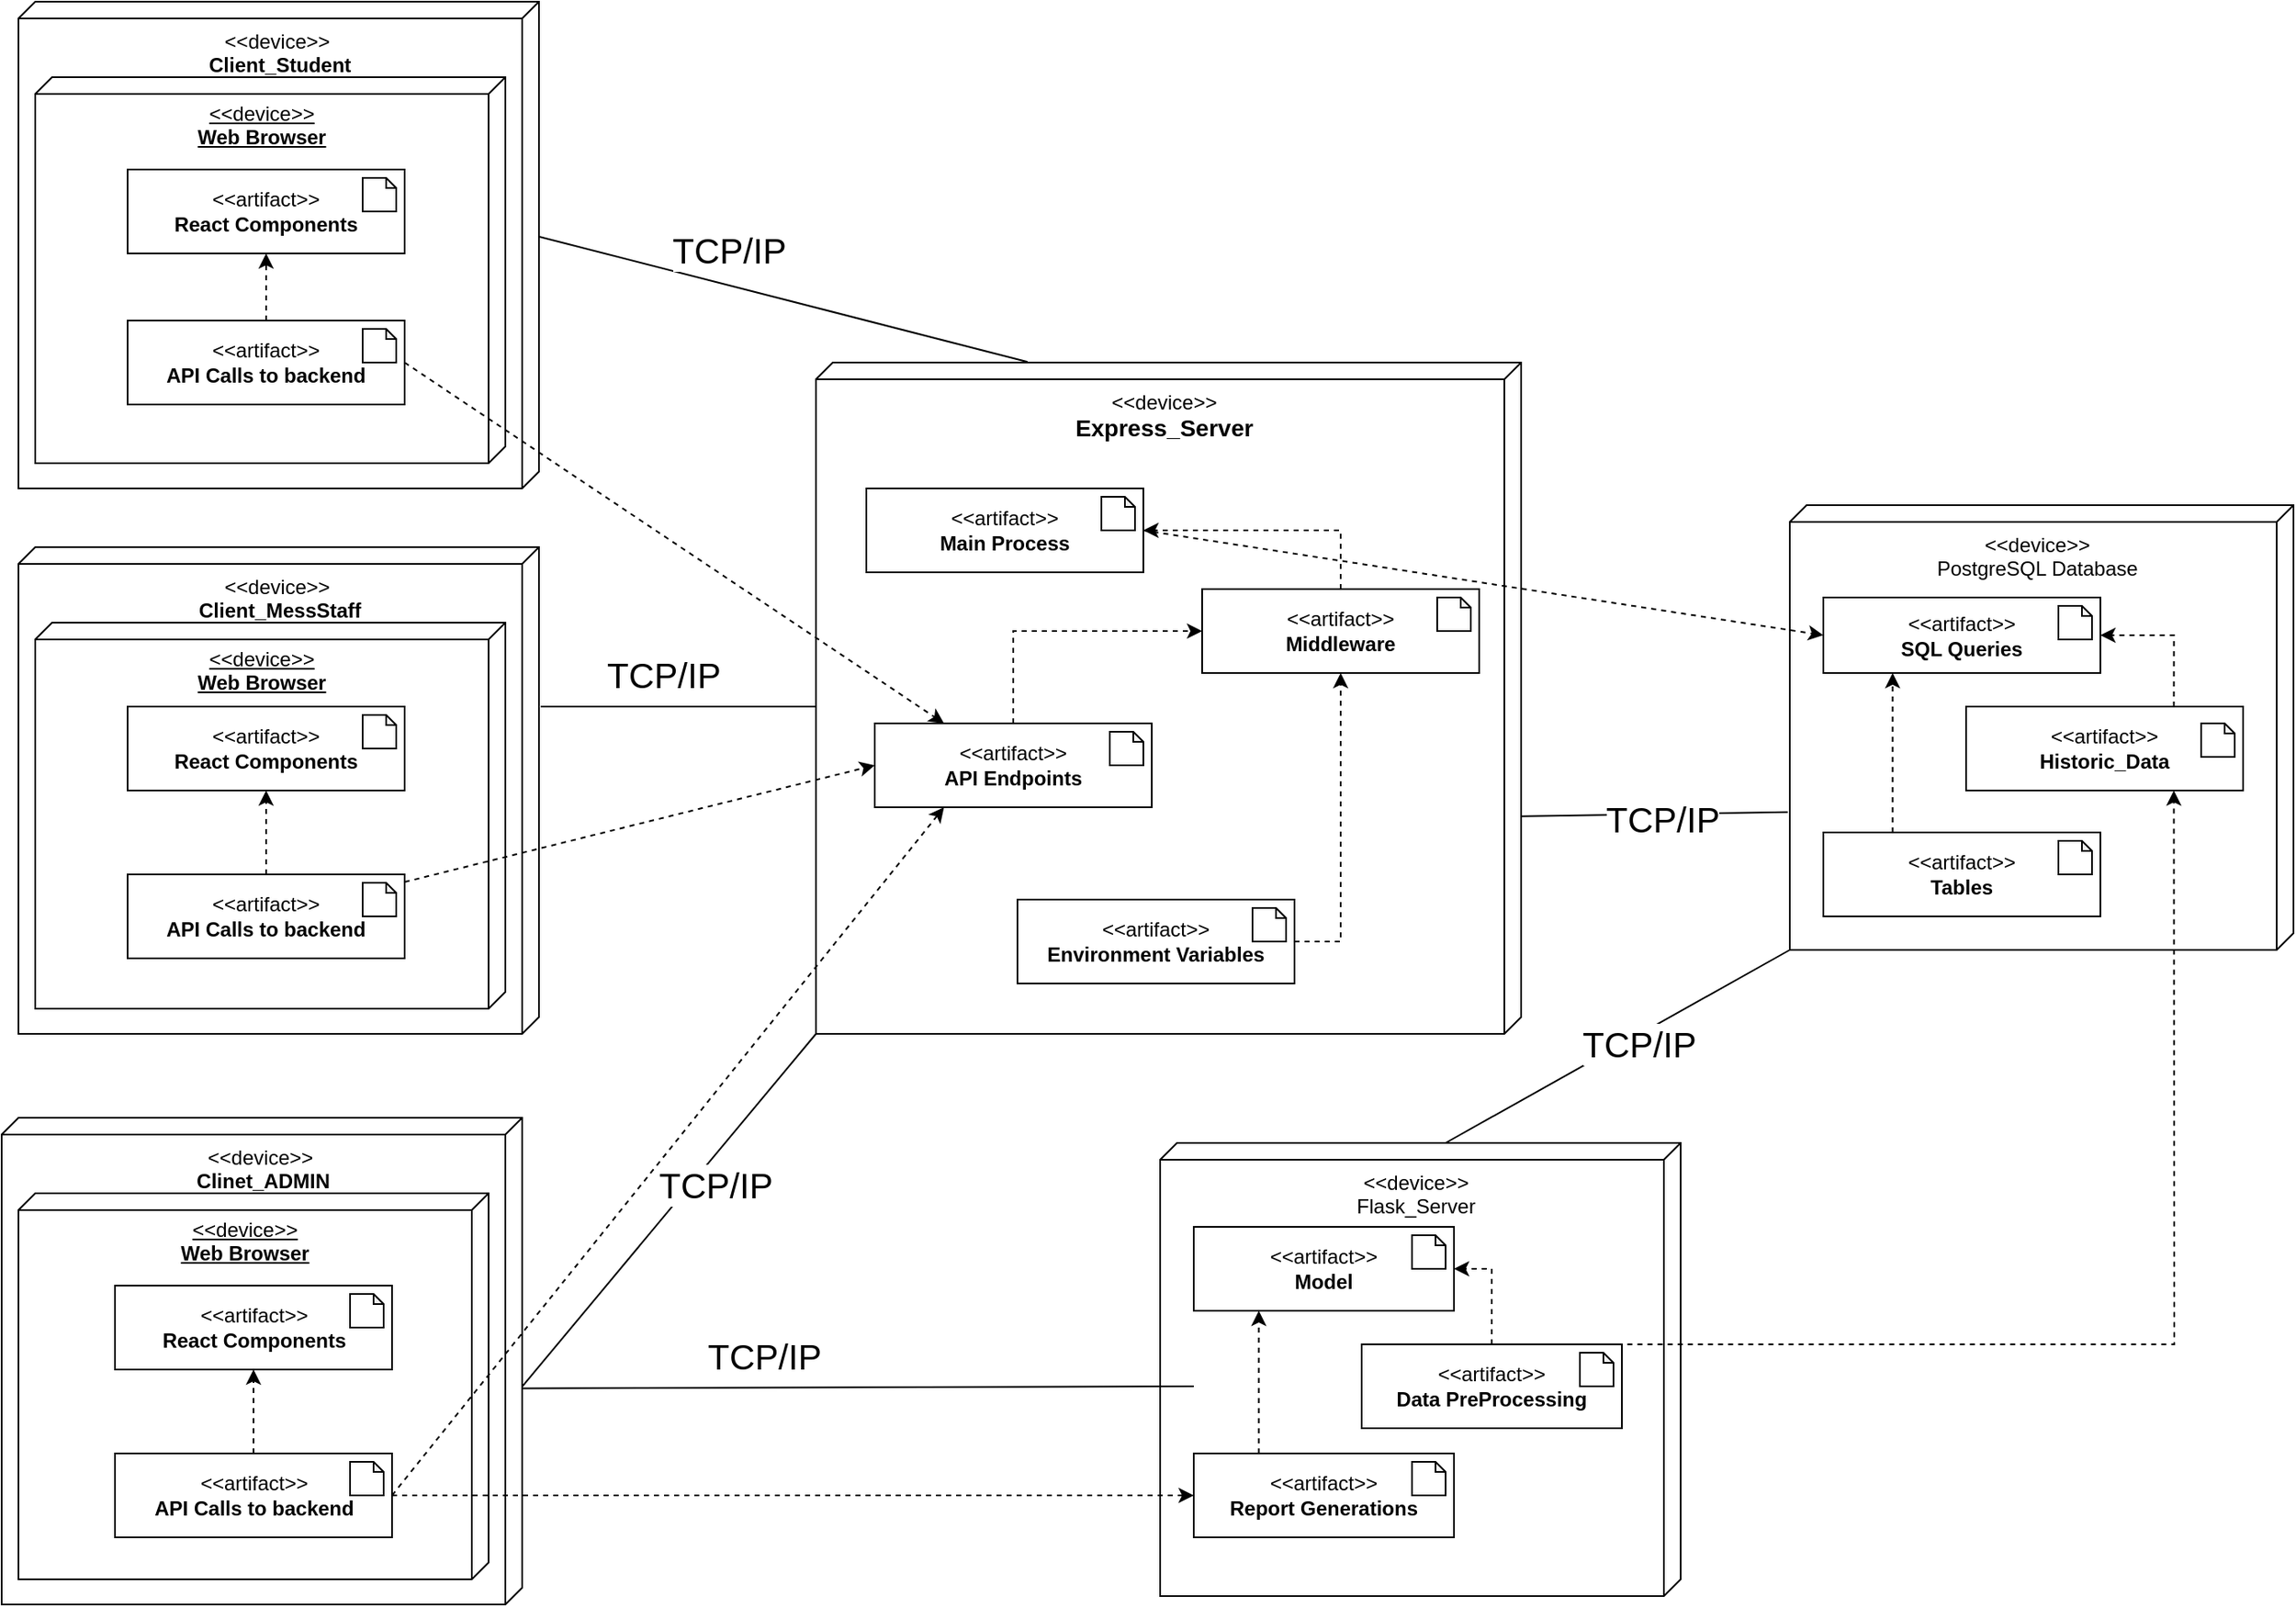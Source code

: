 <mxfile version="24.9.1">
  <diagram name="Page-1" id="gp0-262EAn9LANQahXFk">
    <mxGraphModel dx="1675" dy="991" grid="1" gridSize="5" guides="1" tooltips="1" connect="1" arrows="1" fold="1" page="0" pageScale="1" pageWidth="850" pageHeight="1100" math="0" shadow="0">
      <root>
        <mxCell id="0" />
        <mxCell id="1" parent="0" />
        <mxCell id="sMpZfSwaJNz6gbqCKryr-21" value="" style="group" vertex="1" connectable="0" parent="1">
          <mxGeometry x="115" y="55" width="310" height="405" as="geometry" />
        </mxCell>
        <mxCell id="sMpZfSwaJNz6gbqCKryr-1" value="&lt;div align=&quot;center&quot;&gt;&amp;nbsp;&amp;lt;&amp;lt;device&amp;gt;&amp;gt; &lt;br&gt;&lt;/div&gt;&lt;div align=&quot;center&quot;&gt;&lt;b&gt;&amp;nbsp; Client_Student&lt;/b&gt;&lt;/div&gt;" style="verticalAlign=top;align=center;shape=cube;size=10;direction=south;fontStyle=0;html=1;boundedLbl=1;spacingLeft=5;whiteSpace=wrap;" vertex="1" parent="sMpZfSwaJNz6gbqCKryr-21">
          <mxGeometry width="310" height="290" as="geometry" />
        </mxCell>
        <mxCell id="sMpZfSwaJNz6gbqCKryr-48" value="&lt;div align=&quot;center&quot;&gt;&amp;lt;&amp;lt;device&amp;gt;&amp;gt;&lt;/div&gt;&lt;div align=&quot;center&quot;&gt;&lt;b&gt;Web Browser&lt;/b&gt;&lt;br&gt;&lt;/div&gt;" style="verticalAlign=top;align=center;spacingTop=8;spacingLeft=2;spacingRight=12;shape=cube;size=10;direction=south;fontStyle=4;html=1;whiteSpace=wrap;" vertex="1" parent="sMpZfSwaJNz6gbqCKryr-21">
          <mxGeometry x="10" y="45" width="280" height="230" as="geometry" />
        </mxCell>
        <mxCell id="sMpZfSwaJNz6gbqCKryr-60" value="" style="group" vertex="1" connectable="0" parent="sMpZfSwaJNz6gbqCKryr-21">
          <mxGeometry x="65" y="100" width="165" height="50" as="geometry" />
        </mxCell>
        <mxCell id="sMpZfSwaJNz6gbqCKryr-14" value="&amp;lt;&amp;lt;artifact&amp;gt;&amp;gt;&lt;br&gt;&lt;div&gt;&lt;b&gt;React Components&lt;/b&gt;&lt;br&gt;&lt;/div&gt;" style="html=1;align=center;verticalAlign=middle;dashed=0;whiteSpace=wrap;" vertex="1" parent="sMpZfSwaJNz6gbqCKryr-60">
          <mxGeometry width="165" height="50" as="geometry" />
        </mxCell>
        <mxCell id="sMpZfSwaJNz6gbqCKryr-51" value="" style="shape=note;whiteSpace=wrap;html=1;backgroundOutline=1;darkOpacity=0.05;size=6;" vertex="1" parent="sMpZfSwaJNz6gbqCKryr-60">
          <mxGeometry x="140" y="5" width="20" height="20" as="geometry" />
        </mxCell>
        <mxCell id="sMpZfSwaJNz6gbqCKryr-76" value="" style="group" vertex="1" connectable="0" parent="sMpZfSwaJNz6gbqCKryr-21">
          <mxGeometry x="65" y="190" width="165" height="50" as="geometry" />
        </mxCell>
        <mxCell id="sMpZfSwaJNz6gbqCKryr-77" value="&amp;lt;&amp;lt;artifact&amp;gt;&amp;gt;&lt;br&gt;&lt;div&gt;&lt;b&gt;API Calls to backend&lt;/b&gt;&lt;br&gt;&lt;/div&gt;" style="html=1;align=center;verticalAlign=middle;dashed=0;whiteSpace=wrap;" vertex="1" parent="sMpZfSwaJNz6gbqCKryr-76">
          <mxGeometry width="165" height="50" as="geometry" />
        </mxCell>
        <mxCell id="sMpZfSwaJNz6gbqCKryr-78" value="" style="shape=note;whiteSpace=wrap;html=1;backgroundOutline=1;darkOpacity=0.05;size=6;" vertex="1" parent="sMpZfSwaJNz6gbqCKryr-76">
          <mxGeometry x="140" y="5" width="20" height="20" as="geometry" />
        </mxCell>
        <mxCell id="sMpZfSwaJNz6gbqCKryr-79" style="edgeStyle=orthogonalEdgeStyle;rounded=0;orthogonalLoop=1;jettySize=auto;html=1;dashed=1;" edge="1" parent="sMpZfSwaJNz6gbqCKryr-21" source="sMpZfSwaJNz6gbqCKryr-77" target="sMpZfSwaJNz6gbqCKryr-14">
          <mxGeometry relative="1" as="geometry" />
        </mxCell>
        <mxCell id="sMpZfSwaJNz6gbqCKryr-24" value="&amp;lt;&amp;lt;device&amp;gt;&amp;gt;&lt;br&gt;&lt;div&gt;&lt;b&gt;&lt;font style=&quot;font-size: 14px;&quot;&gt;Express_Server&lt;/font&gt;&lt;/b&gt;&lt;/div&gt;" style="verticalAlign=top;align=center;shape=cube;size=10;direction=south;fontStyle=0;html=1;boundedLbl=1;spacingLeft=5;whiteSpace=wrap;" vertex="1" parent="1">
          <mxGeometry x="590" y="270" width="420" height="400" as="geometry" />
        </mxCell>
        <mxCell id="sMpZfSwaJNz6gbqCKryr-104" value="" style="group" vertex="1" connectable="0" parent="sMpZfSwaJNz6gbqCKryr-24">
          <mxGeometry x="230" y="135" width="165" height="50" as="geometry" />
        </mxCell>
        <mxCell id="sMpZfSwaJNz6gbqCKryr-105" value="&amp;lt;&amp;lt;artifact&amp;gt;&amp;gt;&lt;br&gt;&lt;div&gt;&lt;b&gt;Middleware&lt;/b&gt;&lt;br&gt;&lt;/div&gt;" style="html=1;align=center;verticalAlign=middle;dashed=0;whiteSpace=wrap;" vertex="1" parent="sMpZfSwaJNz6gbqCKryr-104">
          <mxGeometry width="165" height="50" as="geometry" />
        </mxCell>
        <mxCell id="sMpZfSwaJNz6gbqCKryr-106" value="" style="shape=note;whiteSpace=wrap;html=1;backgroundOutline=1;darkOpacity=0.05;size=6;" vertex="1" parent="sMpZfSwaJNz6gbqCKryr-104">
          <mxGeometry x="140" y="5" width="20" height="20" as="geometry" />
        </mxCell>
        <mxCell id="sMpZfSwaJNz6gbqCKryr-107" value="" style="group" vertex="1" connectable="0" parent="sMpZfSwaJNz6gbqCKryr-24">
          <mxGeometry x="35" y="215" width="165" height="50" as="geometry" />
        </mxCell>
        <mxCell id="sMpZfSwaJNz6gbqCKryr-108" value="&amp;lt;&amp;lt;artifact&amp;gt;&amp;gt;&lt;br&gt;&lt;div&gt;&lt;b&gt;API Endpoints&lt;/b&gt;&lt;br&gt;&lt;/div&gt;" style="html=1;align=center;verticalAlign=middle;dashed=0;whiteSpace=wrap;" vertex="1" parent="sMpZfSwaJNz6gbqCKryr-107">
          <mxGeometry width="165" height="50" as="geometry" />
        </mxCell>
        <mxCell id="sMpZfSwaJNz6gbqCKryr-109" value="" style="shape=note;whiteSpace=wrap;html=1;backgroundOutline=1;darkOpacity=0.05;size=6;" vertex="1" parent="sMpZfSwaJNz6gbqCKryr-107">
          <mxGeometry x="140" y="5" width="20" height="20" as="geometry" />
        </mxCell>
        <mxCell id="sMpZfSwaJNz6gbqCKryr-110" value="" style="group" vertex="1" connectable="0" parent="sMpZfSwaJNz6gbqCKryr-24">
          <mxGeometry x="30" y="75" width="165" height="50" as="geometry" />
        </mxCell>
        <mxCell id="sMpZfSwaJNz6gbqCKryr-111" value="&amp;lt;&amp;lt;artifact&amp;gt;&amp;gt;&lt;br&gt;&lt;div&gt;Main Process&lt;br&gt;&lt;/div&gt;" style="html=1;align=center;verticalAlign=middle;dashed=0;whiteSpace=wrap;" vertex="1" parent="sMpZfSwaJNz6gbqCKryr-110">
          <mxGeometry width="165" height="50" as="geometry" />
        </mxCell>
        <mxCell id="sMpZfSwaJNz6gbqCKryr-112" value="" style="shape=note;whiteSpace=wrap;html=1;backgroundOutline=1;darkOpacity=0.05;size=6;" vertex="1" parent="sMpZfSwaJNz6gbqCKryr-110">
          <mxGeometry x="140" y="5" width="20" height="20" as="geometry" />
        </mxCell>
        <mxCell id="sMpZfSwaJNz6gbqCKryr-113" value="" style="group" vertex="1" connectable="0" parent="sMpZfSwaJNz6gbqCKryr-24">
          <mxGeometry x="120" y="320" width="165" height="50" as="geometry" />
        </mxCell>
        <mxCell id="sMpZfSwaJNz6gbqCKryr-114" value="&amp;lt;&amp;lt;artifact&amp;gt;&amp;gt;&lt;br&gt;&lt;div&gt;&lt;b&gt;Environment Variables&lt;/b&gt;&lt;br&gt;&lt;/div&gt;" style="html=1;align=center;verticalAlign=middle;dashed=0;whiteSpace=wrap;" vertex="1" parent="sMpZfSwaJNz6gbqCKryr-113">
          <mxGeometry width="165" height="50" as="geometry" />
        </mxCell>
        <mxCell id="sMpZfSwaJNz6gbqCKryr-115" value="" style="shape=note;whiteSpace=wrap;html=1;backgroundOutline=1;darkOpacity=0.05;size=6;" vertex="1" parent="sMpZfSwaJNz6gbqCKryr-113">
          <mxGeometry x="140" y="5" width="20" height="20" as="geometry" />
        </mxCell>
        <mxCell id="sMpZfSwaJNz6gbqCKryr-117" style="edgeStyle=orthogonalEdgeStyle;rounded=0;orthogonalLoop=1;jettySize=auto;html=1;exitX=0.5;exitY=0;exitDx=0;exitDy=0;entryX=1;entryY=0.5;entryDx=0;entryDy=0;dashed=1;" edge="1" parent="sMpZfSwaJNz6gbqCKryr-24" source="sMpZfSwaJNz6gbqCKryr-105" target="sMpZfSwaJNz6gbqCKryr-111">
          <mxGeometry relative="1" as="geometry" />
        </mxCell>
        <mxCell id="sMpZfSwaJNz6gbqCKryr-118" style="edgeStyle=orthogonalEdgeStyle;rounded=0;orthogonalLoop=1;jettySize=auto;html=1;entryX=0;entryY=0.5;entryDx=0;entryDy=0;dashed=1;" edge="1" parent="sMpZfSwaJNz6gbqCKryr-24" source="sMpZfSwaJNz6gbqCKryr-108" target="sMpZfSwaJNz6gbqCKryr-105">
          <mxGeometry relative="1" as="geometry">
            <Array as="points">
              <mxPoint x="118" y="160" />
            </Array>
          </mxGeometry>
        </mxCell>
        <mxCell id="sMpZfSwaJNz6gbqCKryr-122" style="edgeStyle=orthogonalEdgeStyle;rounded=0;orthogonalLoop=1;jettySize=auto;html=1;entryX=0.5;entryY=1;entryDx=0;entryDy=0;exitX=1;exitY=0.5;exitDx=0;exitDy=0;dashed=1;" edge="1" parent="sMpZfSwaJNz6gbqCKryr-24" source="sMpZfSwaJNz6gbqCKryr-114" target="sMpZfSwaJNz6gbqCKryr-105">
          <mxGeometry relative="1" as="geometry" />
        </mxCell>
        <mxCell id="sMpZfSwaJNz6gbqCKryr-26" value="&amp;lt;&amp;lt;device&amp;gt;&amp;gt;&lt;br&gt;&lt;div&gt;Flask_Server&lt;/div&gt;" style="verticalAlign=top;align=center;shape=cube;size=10;direction=south;fontStyle=0;html=1;boundedLbl=1;spacingLeft=5;whiteSpace=wrap;" vertex="1" parent="1">
          <mxGeometry x="795" y="735" width="310" height="270" as="geometry" />
        </mxCell>
        <mxCell id="sMpZfSwaJNz6gbqCKryr-30" value="&amp;lt;&amp;lt;device&amp;gt;&amp;gt;&lt;br&gt;&lt;div&gt;PostgreSQL Database&lt;/div&gt;" style="verticalAlign=top;align=center;shape=cube;size=10;direction=south;fontStyle=0;html=1;boundedLbl=1;spacingLeft=5;whiteSpace=wrap;" vertex="1" parent="1">
          <mxGeometry x="1170" y="355" width="300" height="265" as="geometry" />
        </mxCell>
        <mxCell id="sMpZfSwaJNz6gbqCKryr-34" value="" style="endArrow=none;html=1;rounded=0;entryX=0;entryY=0;entryDx=140;entryDy=0;entryPerimeter=0;exitX=-0.001;exitY=0.7;exitDx=0;exitDy=0;exitPerimeter=0;" edge="1" parent="1" source="sMpZfSwaJNz6gbqCKryr-24" target="sMpZfSwaJNz6gbqCKryr-1">
          <mxGeometry width="50" height="50" relative="1" as="geometry">
            <mxPoint x="970" y="120" as="sourcePoint" />
            <mxPoint x="1020" y="70" as="targetPoint" />
          </mxGeometry>
        </mxCell>
        <mxCell id="sMpZfSwaJNz6gbqCKryr-35" value="&lt;font style=&quot;font-size: 21px;&quot;&gt;TCP/IP&lt;/font&gt;" style="edgeLabel;html=1;align=center;verticalAlign=middle;resizable=0;points=[];" vertex="1" connectable="0" parent="sMpZfSwaJNz6gbqCKryr-34">
          <mxGeometry x="-0.432" y="4" relative="1" as="geometry">
            <mxPoint x="-94" y="-49" as="offset" />
          </mxGeometry>
        </mxCell>
        <mxCell id="sMpZfSwaJNz6gbqCKryr-36" value="" style="endArrow=none;html=1;rounded=0;entryX=0.559;entryY=0.005;entryDx=0;entryDy=0;entryPerimeter=0;exitX=1;exitY=1;exitDx=0;exitDy=0;exitPerimeter=0;" edge="1" parent="1" source="sMpZfSwaJNz6gbqCKryr-24" target="sMpZfSwaJNz6gbqCKryr-71">
          <mxGeometry width="50" height="50" relative="1" as="geometry">
            <mxPoint x="730" y="1000" as="sourcePoint" />
            <mxPoint x="430" y="880" as="targetPoint" />
          </mxGeometry>
        </mxCell>
        <mxCell id="sMpZfSwaJNz6gbqCKryr-37" value="&lt;font style=&quot;font-size: 21px;&quot;&gt;TCP/IP&lt;/font&gt;" style="edgeLabel;html=1;align=center;verticalAlign=middle;resizable=0;points=[];" vertex="1" connectable="0" parent="sMpZfSwaJNz6gbqCKryr-36">
          <mxGeometry x="-0.432" y="4" relative="1" as="geometry">
            <mxPoint x="-13" y="27" as="offset" />
          </mxGeometry>
        </mxCell>
        <mxCell id="sMpZfSwaJNz6gbqCKryr-38" value="" style="endArrow=none;html=1;rounded=0;exitX=0;exitY=0;exitDx=205;exitDy=420;exitPerimeter=0;" edge="1" parent="1" source="sMpZfSwaJNz6gbqCKryr-24">
          <mxGeometry width="50" height="50" relative="1" as="geometry">
            <mxPoint x="710" y="350" as="sourcePoint" />
            <mxPoint x="426" y="475" as="targetPoint" />
          </mxGeometry>
        </mxCell>
        <mxCell id="sMpZfSwaJNz6gbqCKryr-39" value="&lt;font style=&quot;font-size: 21px;&quot;&gt;TCP/IP&lt;/font&gt;" style="edgeLabel;html=1;align=center;verticalAlign=middle;resizable=0;points=[];" vertex="1" connectable="0" parent="sMpZfSwaJNz6gbqCKryr-38">
          <mxGeometry x="-0.432" y="4" relative="1" as="geometry">
            <mxPoint x="-45" y="-23" as="offset" />
          </mxGeometry>
        </mxCell>
        <mxCell id="sMpZfSwaJNz6gbqCKryr-40" value="" style="endArrow=none;html=1;rounded=0;entryX=0.676;entryY=0;entryDx=0;entryDy=0;entryPerimeter=0;exitX=0.69;exitY=1.004;exitDx=0;exitDy=0;exitPerimeter=0;" edge="1" parent="1" source="sMpZfSwaJNz6gbqCKryr-30" target="sMpZfSwaJNz6gbqCKryr-24">
          <mxGeometry width="50" height="50" relative="1" as="geometry">
            <mxPoint x="1180" y="360" as="sourcePoint" />
            <mxPoint x="950" y="80" as="targetPoint" />
          </mxGeometry>
        </mxCell>
        <mxCell id="sMpZfSwaJNz6gbqCKryr-41" value="&lt;font style=&quot;font-size: 21px;&quot;&gt;TCP/IP&lt;/font&gt;" style="edgeLabel;html=1;align=center;verticalAlign=middle;resizable=0;points=[];" vertex="1" connectable="0" parent="sMpZfSwaJNz6gbqCKryr-40">
          <mxGeometry x="-0.432" y="4" relative="1" as="geometry">
            <mxPoint x="-30" y="-1" as="offset" />
          </mxGeometry>
        </mxCell>
        <mxCell id="sMpZfSwaJNz6gbqCKryr-42" value="" style="endArrow=none;html=1;rounded=0;entryX=0.556;entryY=0.003;entryDx=0;entryDy=0;entryPerimeter=0;exitX=0;exitY=0;exitDx=145;exitDy=290;exitPerimeter=0;" edge="1" parent="1" source="sMpZfSwaJNz6gbqCKryr-26" target="sMpZfSwaJNz6gbqCKryr-71">
          <mxGeometry width="50" height="50" relative="1" as="geometry">
            <mxPoint x="730" y="370" as="sourcePoint" />
            <mxPoint x="430" y="880" as="targetPoint" />
          </mxGeometry>
        </mxCell>
        <mxCell id="sMpZfSwaJNz6gbqCKryr-43" value="&lt;font style=&quot;font-size: 21px;&quot;&gt;TCP/IP&lt;/font&gt;" style="edgeLabel;html=1;align=center;verticalAlign=middle;resizable=0;points=[];" vertex="1" connectable="0" parent="sMpZfSwaJNz6gbqCKryr-42">
          <mxGeometry x="-0.432" y="4" relative="1" as="geometry">
            <mxPoint x="-142" y="-23" as="offset" />
          </mxGeometry>
        </mxCell>
        <mxCell id="sMpZfSwaJNz6gbqCKryr-44" value="" style="endArrow=none;html=1;rounded=0;entryX=0;entryY=0;entryDx=0;entryDy=140;entryPerimeter=0;exitX=1;exitY=1;exitDx=0;exitDy=0;exitPerimeter=0;" edge="1" parent="1" source="sMpZfSwaJNz6gbqCKryr-30" target="sMpZfSwaJNz6gbqCKryr-26">
          <mxGeometry width="50" height="50" relative="1" as="geometry">
            <mxPoint x="740" y="380" as="sourcePoint" />
            <mxPoint x="480" y="270" as="targetPoint" />
          </mxGeometry>
        </mxCell>
        <mxCell id="sMpZfSwaJNz6gbqCKryr-45" value="&lt;font style=&quot;font-size: 21px;&quot;&gt;TCP/IP&lt;/font&gt;" style="edgeLabel;html=1;align=center;verticalAlign=middle;resizable=0;points=[];" vertex="1" connectable="0" parent="sMpZfSwaJNz6gbqCKryr-44">
          <mxGeometry x="-0.432" y="4" relative="1" as="geometry">
            <mxPoint x="-34" y="19" as="offset" />
          </mxGeometry>
        </mxCell>
        <mxCell id="sMpZfSwaJNz6gbqCKryr-61" value="&lt;div align=&quot;center&quot;&gt;&amp;nbsp;&amp;lt;&amp;lt;device&amp;gt;&amp;gt; &lt;br&gt;&lt;/div&gt;&lt;div align=&quot;center&quot;&gt;&lt;b&gt;&amp;nbsp; Client_MessStaff&lt;/b&gt;&lt;/div&gt;" style="verticalAlign=top;align=center;shape=cube;size=10;direction=south;fontStyle=0;html=1;boundedLbl=1;spacingLeft=5;whiteSpace=wrap;" vertex="1" parent="1">
          <mxGeometry x="115" y="380" width="310" height="290" as="geometry" />
        </mxCell>
        <mxCell id="sMpZfSwaJNz6gbqCKryr-62" value="&lt;div align=&quot;center&quot;&gt;&amp;lt;&amp;lt;device&amp;gt;&amp;gt;&lt;/div&gt;&lt;div align=&quot;center&quot;&gt;&lt;b&gt;Web Browser&lt;/b&gt;&lt;br&gt;&lt;/div&gt;" style="verticalAlign=top;align=center;spacingTop=8;spacingLeft=2;spacingRight=12;shape=cube;size=10;direction=south;fontStyle=4;html=1;whiteSpace=wrap;" vertex="1" parent="1">
          <mxGeometry x="125" y="425" width="280" height="230" as="geometry" />
        </mxCell>
        <mxCell id="sMpZfSwaJNz6gbqCKryr-63" value="" style="group" vertex="1" connectable="0" parent="1">
          <mxGeometry x="180" y="480" width="165" height="50" as="geometry" />
        </mxCell>
        <mxCell id="sMpZfSwaJNz6gbqCKryr-65" value="" style="shape=note;whiteSpace=wrap;html=1;backgroundOutline=1;darkOpacity=0.05;size=6;" vertex="1" parent="sMpZfSwaJNz6gbqCKryr-63">
          <mxGeometry x="142.5" y="5" width="20" height="20" as="geometry" />
        </mxCell>
        <mxCell id="sMpZfSwaJNz6gbqCKryr-71" value="&lt;div align=&quot;center&quot;&gt;&amp;nbsp;&amp;lt;&amp;lt;device&amp;gt;&amp;gt; &lt;br&gt;&lt;/div&gt;&lt;div align=&quot;center&quot;&gt;&lt;b&gt;&amp;nbsp; Clinet_ADMIN&lt;/b&gt;&lt;br&gt;&lt;/div&gt;" style="verticalAlign=top;align=center;shape=cube;size=10;direction=south;fontStyle=0;html=1;boundedLbl=1;spacingLeft=5;whiteSpace=wrap;" vertex="1" parent="1">
          <mxGeometry x="105" y="720" width="310" height="290" as="geometry" />
        </mxCell>
        <mxCell id="sMpZfSwaJNz6gbqCKryr-72" value="&lt;div align=&quot;center&quot;&gt;&amp;lt;&amp;lt;device&amp;gt;&amp;gt;&lt;/div&gt;&lt;div align=&quot;center&quot;&gt;&lt;b&gt;Web Browser&lt;/b&gt;&lt;br&gt;&lt;/div&gt;" style="verticalAlign=top;align=center;spacingTop=8;spacingLeft=2;spacingRight=12;shape=cube;size=10;direction=south;fontStyle=4;html=1;whiteSpace=wrap;" vertex="1" parent="1">
          <mxGeometry x="115" y="765" width="280" height="230" as="geometry" />
        </mxCell>
        <mxCell id="sMpZfSwaJNz6gbqCKryr-90" value="" style="group" vertex="1" connectable="0" parent="1">
          <mxGeometry x="180" y="475" width="165" height="50" as="geometry" />
        </mxCell>
        <mxCell id="sMpZfSwaJNz6gbqCKryr-91" value="&amp;lt;&amp;lt;artifact&amp;gt;&amp;gt;&lt;br&gt;&lt;div&gt;&lt;b&gt;React Components&lt;/b&gt;&lt;br&gt;&lt;/div&gt;" style="html=1;align=center;verticalAlign=middle;dashed=0;whiteSpace=wrap;" vertex="1" parent="sMpZfSwaJNz6gbqCKryr-90">
          <mxGeometry width="165" height="50" as="geometry" />
        </mxCell>
        <mxCell id="sMpZfSwaJNz6gbqCKryr-92" value="" style="shape=note;whiteSpace=wrap;html=1;backgroundOutline=1;darkOpacity=0.05;size=6;" vertex="1" parent="sMpZfSwaJNz6gbqCKryr-90">
          <mxGeometry x="140" y="5" width="20" height="20" as="geometry" />
        </mxCell>
        <mxCell id="sMpZfSwaJNz6gbqCKryr-96" style="edgeStyle=orthogonalEdgeStyle;rounded=0;orthogonalLoop=1;jettySize=auto;html=1;entryX=0.5;entryY=1;entryDx=0;entryDy=0;dashed=1;" edge="1" parent="1" source="sMpZfSwaJNz6gbqCKryr-94" target="sMpZfSwaJNz6gbqCKryr-91">
          <mxGeometry relative="1" as="geometry" />
        </mxCell>
        <mxCell id="sMpZfSwaJNz6gbqCKryr-119" style="rounded=0;orthogonalLoop=1;jettySize=auto;html=1;entryX=0;entryY=0.5;entryDx=0;entryDy=0;dashed=1;" edge="1" parent="1" source="sMpZfSwaJNz6gbqCKryr-94" target="sMpZfSwaJNz6gbqCKryr-108">
          <mxGeometry relative="1" as="geometry" />
        </mxCell>
        <mxCell id="sMpZfSwaJNz6gbqCKryr-94" value="&amp;lt;&amp;lt;artifact&amp;gt;&amp;gt;&lt;br&gt;&lt;div&gt;&lt;b&gt;API Calls to backend&lt;/b&gt;&lt;br&gt;&lt;/div&gt;" style="html=1;align=center;verticalAlign=middle;dashed=0;whiteSpace=wrap;" vertex="1" parent="1">
          <mxGeometry x="180" y="575" width="165" height="50" as="geometry" />
        </mxCell>
        <mxCell id="sMpZfSwaJNz6gbqCKryr-95" value="" style="shape=note;whiteSpace=wrap;html=1;backgroundOutline=1;darkOpacity=0.05;size=6;" vertex="1" parent="1">
          <mxGeometry x="320" y="580" width="20" height="20" as="geometry" />
        </mxCell>
        <mxCell id="sMpZfSwaJNz6gbqCKryr-97" value="" style="group" vertex="1" connectable="0" parent="1">
          <mxGeometry x="172.5" y="820" width="165" height="50" as="geometry" />
        </mxCell>
        <mxCell id="sMpZfSwaJNz6gbqCKryr-98" value="&amp;lt;&amp;lt;artifact&amp;gt;&amp;gt;&lt;br&gt;&lt;div&gt;&lt;b&gt;React Components&lt;/b&gt;&lt;br&gt;&lt;/div&gt;" style="html=1;align=center;verticalAlign=middle;dashed=0;whiteSpace=wrap;" vertex="1" parent="sMpZfSwaJNz6gbqCKryr-97">
          <mxGeometry width="165" height="50" as="geometry" />
        </mxCell>
        <mxCell id="sMpZfSwaJNz6gbqCKryr-99" value="" style="shape=note;whiteSpace=wrap;html=1;backgroundOutline=1;darkOpacity=0.05;size=6;" vertex="1" parent="sMpZfSwaJNz6gbqCKryr-97">
          <mxGeometry x="140" y="5" width="20" height="20" as="geometry" />
        </mxCell>
        <mxCell id="sMpZfSwaJNz6gbqCKryr-100" style="edgeStyle=orthogonalEdgeStyle;rounded=0;orthogonalLoop=1;jettySize=auto;html=1;entryX=0.5;entryY=1;entryDx=0;entryDy=0;dashed=1;" edge="1" parent="1" source="sMpZfSwaJNz6gbqCKryr-101" target="sMpZfSwaJNz6gbqCKryr-98">
          <mxGeometry relative="1" as="geometry" />
        </mxCell>
        <mxCell id="sMpZfSwaJNz6gbqCKryr-161" style="rounded=0;orthogonalLoop=1;jettySize=auto;html=1;entryX=0;entryY=0.5;entryDx=0;entryDy=0;dashed=1;" edge="1" parent="1" source="sMpZfSwaJNz6gbqCKryr-101" target="sMpZfSwaJNz6gbqCKryr-157">
          <mxGeometry relative="1" as="geometry" />
        </mxCell>
        <mxCell id="sMpZfSwaJNz6gbqCKryr-101" value="&amp;lt;&amp;lt;artifact&amp;gt;&amp;gt;&lt;br&gt;&lt;div&gt;&lt;b&gt;API Calls to backend&lt;/b&gt;&lt;br&gt;&lt;/div&gt;" style="html=1;align=center;verticalAlign=middle;dashed=0;whiteSpace=wrap;" vertex="1" parent="1">
          <mxGeometry x="172.5" y="920" width="165" height="50" as="geometry" />
        </mxCell>
        <mxCell id="sMpZfSwaJNz6gbqCKryr-102" value="" style="shape=note;whiteSpace=wrap;html=1;backgroundOutline=1;darkOpacity=0.05;size=6;" vertex="1" parent="1">
          <mxGeometry x="312.5" y="925" width="20" height="20" as="geometry" />
        </mxCell>
        <mxCell id="sMpZfSwaJNz6gbqCKryr-120" style="rounded=0;orthogonalLoop=1;jettySize=auto;html=1;exitX=1;exitY=0.5;exitDx=0;exitDy=0;entryX=0.25;entryY=0;entryDx=0;entryDy=0;dashed=1;" edge="1" parent="1" source="sMpZfSwaJNz6gbqCKryr-77" target="sMpZfSwaJNz6gbqCKryr-108">
          <mxGeometry relative="1" as="geometry" />
        </mxCell>
        <mxCell id="sMpZfSwaJNz6gbqCKryr-121" style="rounded=0;orthogonalLoop=1;jettySize=auto;html=1;entryX=0.25;entryY=1;entryDx=0;entryDy=0;dashed=1;exitX=1;exitY=0.5;exitDx=0;exitDy=0;" edge="1" parent="1" source="sMpZfSwaJNz6gbqCKryr-101" target="sMpZfSwaJNz6gbqCKryr-108">
          <mxGeometry relative="1" as="geometry">
            <mxPoint x="350" y="595" as="sourcePoint" />
            <mxPoint x="725" y="550" as="targetPoint" />
          </mxGeometry>
        </mxCell>
        <mxCell id="sMpZfSwaJNz6gbqCKryr-139" value="" style="group" vertex="1" connectable="0" parent="1">
          <mxGeometry x="620" y="345" width="165" height="50" as="geometry" />
        </mxCell>
        <mxCell id="sMpZfSwaJNz6gbqCKryr-140" value="&amp;lt;&amp;lt;artifact&amp;gt;&amp;gt;&lt;br&gt;&lt;div&gt;&lt;b&gt;Main Process&lt;/b&gt;&lt;br&gt;&lt;/div&gt;" style="html=1;align=center;verticalAlign=middle;dashed=0;whiteSpace=wrap;" vertex="1" parent="sMpZfSwaJNz6gbqCKryr-139">
          <mxGeometry width="165" height="50" as="geometry" />
        </mxCell>
        <mxCell id="sMpZfSwaJNz6gbqCKryr-141" value="" style="shape=note;whiteSpace=wrap;html=1;backgroundOutline=1;darkOpacity=0.05;size=6;" vertex="1" parent="sMpZfSwaJNz6gbqCKryr-139">
          <mxGeometry x="140" y="5" width="20" height="20" as="geometry" />
        </mxCell>
        <mxCell id="sMpZfSwaJNz6gbqCKryr-143" value="&amp;lt;&amp;lt;artifact&amp;gt;&amp;gt;&lt;br&gt;&lt;div&gt;&lt;b&gt;SQL Queries&lt;/b&gt;&lt;br&gt;&lt;/div&gt;" style="html=1;align=center;verticalAlign=middle;dashed=0;whiteSpace=wrap;" vertex="1" parent="1">
          <mxGeometry x="1190" y="410" width="165" height="45" as="geometry" />
        </mxCell>
        <mxCell id="sMpZfSwaJNz6gbqCKryr-144" value="" style="shape=note;whiteSpace=wrap;html=1;backgroundOutline=1;darkOpacity=0.05;size=6;" vertex="1" parent="1">
          <mxGeometry x="1330" y="415" width="20" height="20" as="geometry" />
        </mxCell>
        <mxCell id="sMpZfSwaJNz6gbqCKryr-151" style="edgeStyle=orthogonalEdgeStyle;rounded=0;orthogonalLoop=1;jettySize=auto;html=1;exitX=0.75;exitY=0;exitDx=0;exitDy=0;entryX=1;entryY=0.5;entryDx=0;entryDy=0;dashed=1;" edge="1" parent="1" source="sMpZfSwaJNz6gbqCKryr-145" target="sMpZfSwaJNz6gbqCKryr-143">
          <mxGeometry relative="1" as="geometry" />
        </mxCell>
        <mxCell id="sMpZfSwaJNz6gbqCKryr-145" value="&amp;lt;&amp;lt;artifact&amp;gt;&amp;gt;&lt;br&gt;&lt;div&gt;&lt;b&gt;Historic_Data&lt;/b&gt;&lt;br&gt;&lt;/div&gt;" style="html=1;align=center;verticalAlign=middle;dashed=0;whiteSpace=wrap;" vertex="1" parent="1">
          <mxGeometry x="1275" y="475" width="165" height="50" as="geometry" />
        </mxCell>
        <mxCell id="sMpZfSwaJNz6gbqCKryr-146" value="" style="shape=note;whiteSpace=wrap;html=1;backgroundOutline=1;darkOpacity=0.05;size=6;" vertex="1" parent="1">
          <mxGeometry x="1415" y="485" width="20" height="20" as="geometry" />
        </mxCell>
        <mxCell id="sMpZfSwaJNz6gbqCKryr-150" style="rounded=0;orthogonalLoop=1;jettySize=auto;html=1;exitX=0.25;exitY=0;exitDx=0;exitDy=0;entryX=0.25;entryY=1;entryDx=0;entryDy=0;dashed=1;" edge="1" parent="1" source="sMpZfSwaJNz6gbqCKryr-147" target="sMpZfSwaJNz6gbqCKryr-143">
          <mxGeometry relative="1" as="geometry" />
        </mxCell>
        <mxCell id="sMpZfSwaJNz6gbqCKryr-147" value="&amp;lt;&amp;lt;artifact&amp;gt;&amp;gt;&lt;br&gt;&lt;div&gt;&lt;b&gt;Tables&lt;/b&gt;&lt;br&gt;&lt;/div&gt;" style="html=1;align=center;verticalAlign=middle;dashed=0;whiteSpace=wrap;" vertex="1" parent="1">
          <mxGeometry x="1190" y="550" width="165" height="50" as="geometry" />
        </mxCell>
        <mxCell id="sMpZfSwaJNz6gbqCKryr-148" value="" style="shape=note;whiteSpace=wrap;html=1;backgroundOutline=1;darkOpacity=0.05;size=6;" vertex="1" parent="1">
          <mxGeometry x="1330" y="555" width="20" height="20" as="geometry" />
        </mxCell>
        <mxCell id="sMpZfSwaJNz6gbqCKryr-152" value="&amp;lt;&amp;lt;artifact&amp;gt;&amp;gt;&lt;br&gt;&lt;div&gt;&lt;b&gt;Model&lt;/b&gt;&lt;br&gt;&lt;/div&gt;" style="html=1;align=center;verticalAlign=middle;dashed=0;whiteSpace=wrap;" vertex="1" parent="1">
          <mxGeometry x="815" y="785" width="155" height="50" as="geometry" />
        </mxCell>
        <mxCell id="sMpZfSwaJNz6gbqCKryr-153" value="" style="shape=note;whiteSpace=wrap;html=1;backgroundOutline=1;darkOpacity=0.05;size=6;" vertex="1" parent="1">
          <mxGeometry x="945" y="790" width="20" height="20" as="geometry" />
        </mxCell>
        <mxCell id="sMpZfSwaJNz6gbqCKryr-162" style="edgeStyle=orthogonalEdgeStyle;rounded=0;orthogonalLoop=1;jettySize=auto;html=1;entryX=1;entryY=0.5;entryDx=0;entryDy=0;dashed=1;" edge="1" parent="1" source="sMpZfSwaJNz6gbqCKryr-154" target="sMpZfSwaJNz6gbqCKryr-152">
          <mxGeometry relative="1" as="geometry" />
        </mxCell>
        <mxCell id="sMpZfSwaJNz6gbqCKryr-163" style="rounded=0;orthogonalLoop=1;jettySize=auto;html=1;exitX=0.75;exitY=0;exitDx=0;exitDy=0;entryX=0.75;entryY=1;entryDx=0;entryDy=0;dashed=1;" edge="1" parent="1" source="sMpZfSwaJNz6gbqCKryr-154" target="sMpZfSwaJNz6gbqCKryr-145">
          <mxGeometry relative="1" as="geometry">
            <Array as="points">
              <mxPoint x="1399" y="855" />
            </Array>
          </mxGeometry>
        </mxCell>
        <mxCell id="sMpZfSwaJNz6gbqCKryr-154" value="&amp;lt;&amp;lt;artifact&amp;gt;&amp;gt;&lt;br&gt;&lt;div&gt;&lt;b&gt;Data PreProcessing&lt;/b&gt;&lt;br&gt;&lt;/div&gt;" style="html=1;align=center;verticalAlign=middle;dashed=0;whiteSpace=wrap;" vertex="1" parent="1">
          <mxGeometry x="915" y="855" width="155" height="50" as="geometry" />
        </mxCell>
        <mxCell id="sMpZfSwaJNz6gbqCKryr-155" value="" style="shape=note;whiteSpace=wrap;html=1;backgroundOutline=1;darkOpacity=0.05;size=6;" vertex="1" parent="1">
          <mxGeometry x="1045" y="860" width="20" height="20" as="geometry" />
        </mxCell>
        <mxCell id="sMpZfSwaJNz6gbqCKryr-160" style="edgeStyle=orthogonalEdgeStyle;rounded=0;orthogonalLoop=1;jettySize=auto;html=1;exitX=0.25;exitY=0;exitDx=0;exitDy=0;entryX=0.25;entryY=1;entryDx=0;entryDy=0;dashed=1;" edge="1" parent="1" source="sMpZfSwaJNz6gbqCKryr-157" target="sMpZfSwaJNz6gbqCKryr-152">
          <mxGeometry relative="1" as="geometry" />
        </mxCell>
        <mxCell id="sMpZfSwaJNz6gbqCKryr-157" value="&amp;lt;&amp;lt;artifact&amp;gt;&amp;gt;&lt;br&gt;&lt;div&gt;&lt;b&gt;Report Generations&lt;/b&gt;&lt;br&gt;&lt;/div&gt;" style="html=1;align=center;verticalAlign=middle;dashed=0;whiteSpace=wrap;" vertex="1" parent="1">
          <mxGeometry x="815" y="920" width="155" height="50" as="geometry" />
        </mxCell>
        <mxCell id="sMpZfSwaJNz6gbqCKryr-158" value="" style="shape=note;whiteSpace=wrap;html=1;backgroundOutline=1;darkOpacity=0.05;size=6;" vertex="1" parent="1">
          <mxGeometry x="945" y="925" width="20" height="20" as="geometry" />
        </mxCell>
        <mxCell id="sMpZfSwaJNz6gbqCKryr-164" style="rounded=0;orthogonalLoop=1;jettySize=auto;html=1;exitX=1;exitY=0.5;exitDx=0;exitDy=0;entryX=0;entryY=0.5;entryDx=0;entryDy=0;dashed=1;" edge="1" parent="1" source="sMpZfSwaJNz6gbqCKryr-140" target="sMpZfSwaJNz6gbqCKryr-143">
          <mxGeometry relative="1" as="geometry" />
        </mxCell>
      </root>
    </mxGraphModel>
  </diagram>
</mxfile>

